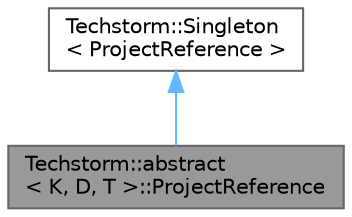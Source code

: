 digraph "Techstorm::abstract&lt; K, D, T &gt;::ProjectReference"
{
 // LATEX_PDF_SIZE
  bgcolor="transparent";
  edge [fontname=Helvetica,fontsize=10,labelfontname=Helvetica,labelfontsize=10];
  node [fontname=Helvetica,fontsize=10,shape=box,height=0.2,width=0.4];
  Node1 [id="Node000001",label="Techstorm::abstract\l\< K, D, T \>::ProjectReference",height=0.2,width=0.4,color="gray40", fillcolor="grey60", style="filled", fontcolor="black",tooltip="Represents a polymorphic singleton reference to the user's project instance through a pointer of Tech..."];
  Node2 -> Node1 [id="edge1_Node000001_Node000002",dir="back",color="steelblue1",style="solid",tooltip=" "];
  Node2 [id="Node000002",label="Techstorm::Singleton\l\< ProjectReference \>",height=0.2,width=0.4,color="gray40", fillcolor="white", style="filled",URL="$d5/d55/class_techstorm_1_1_singleton.html",tooltip=" "];
}
